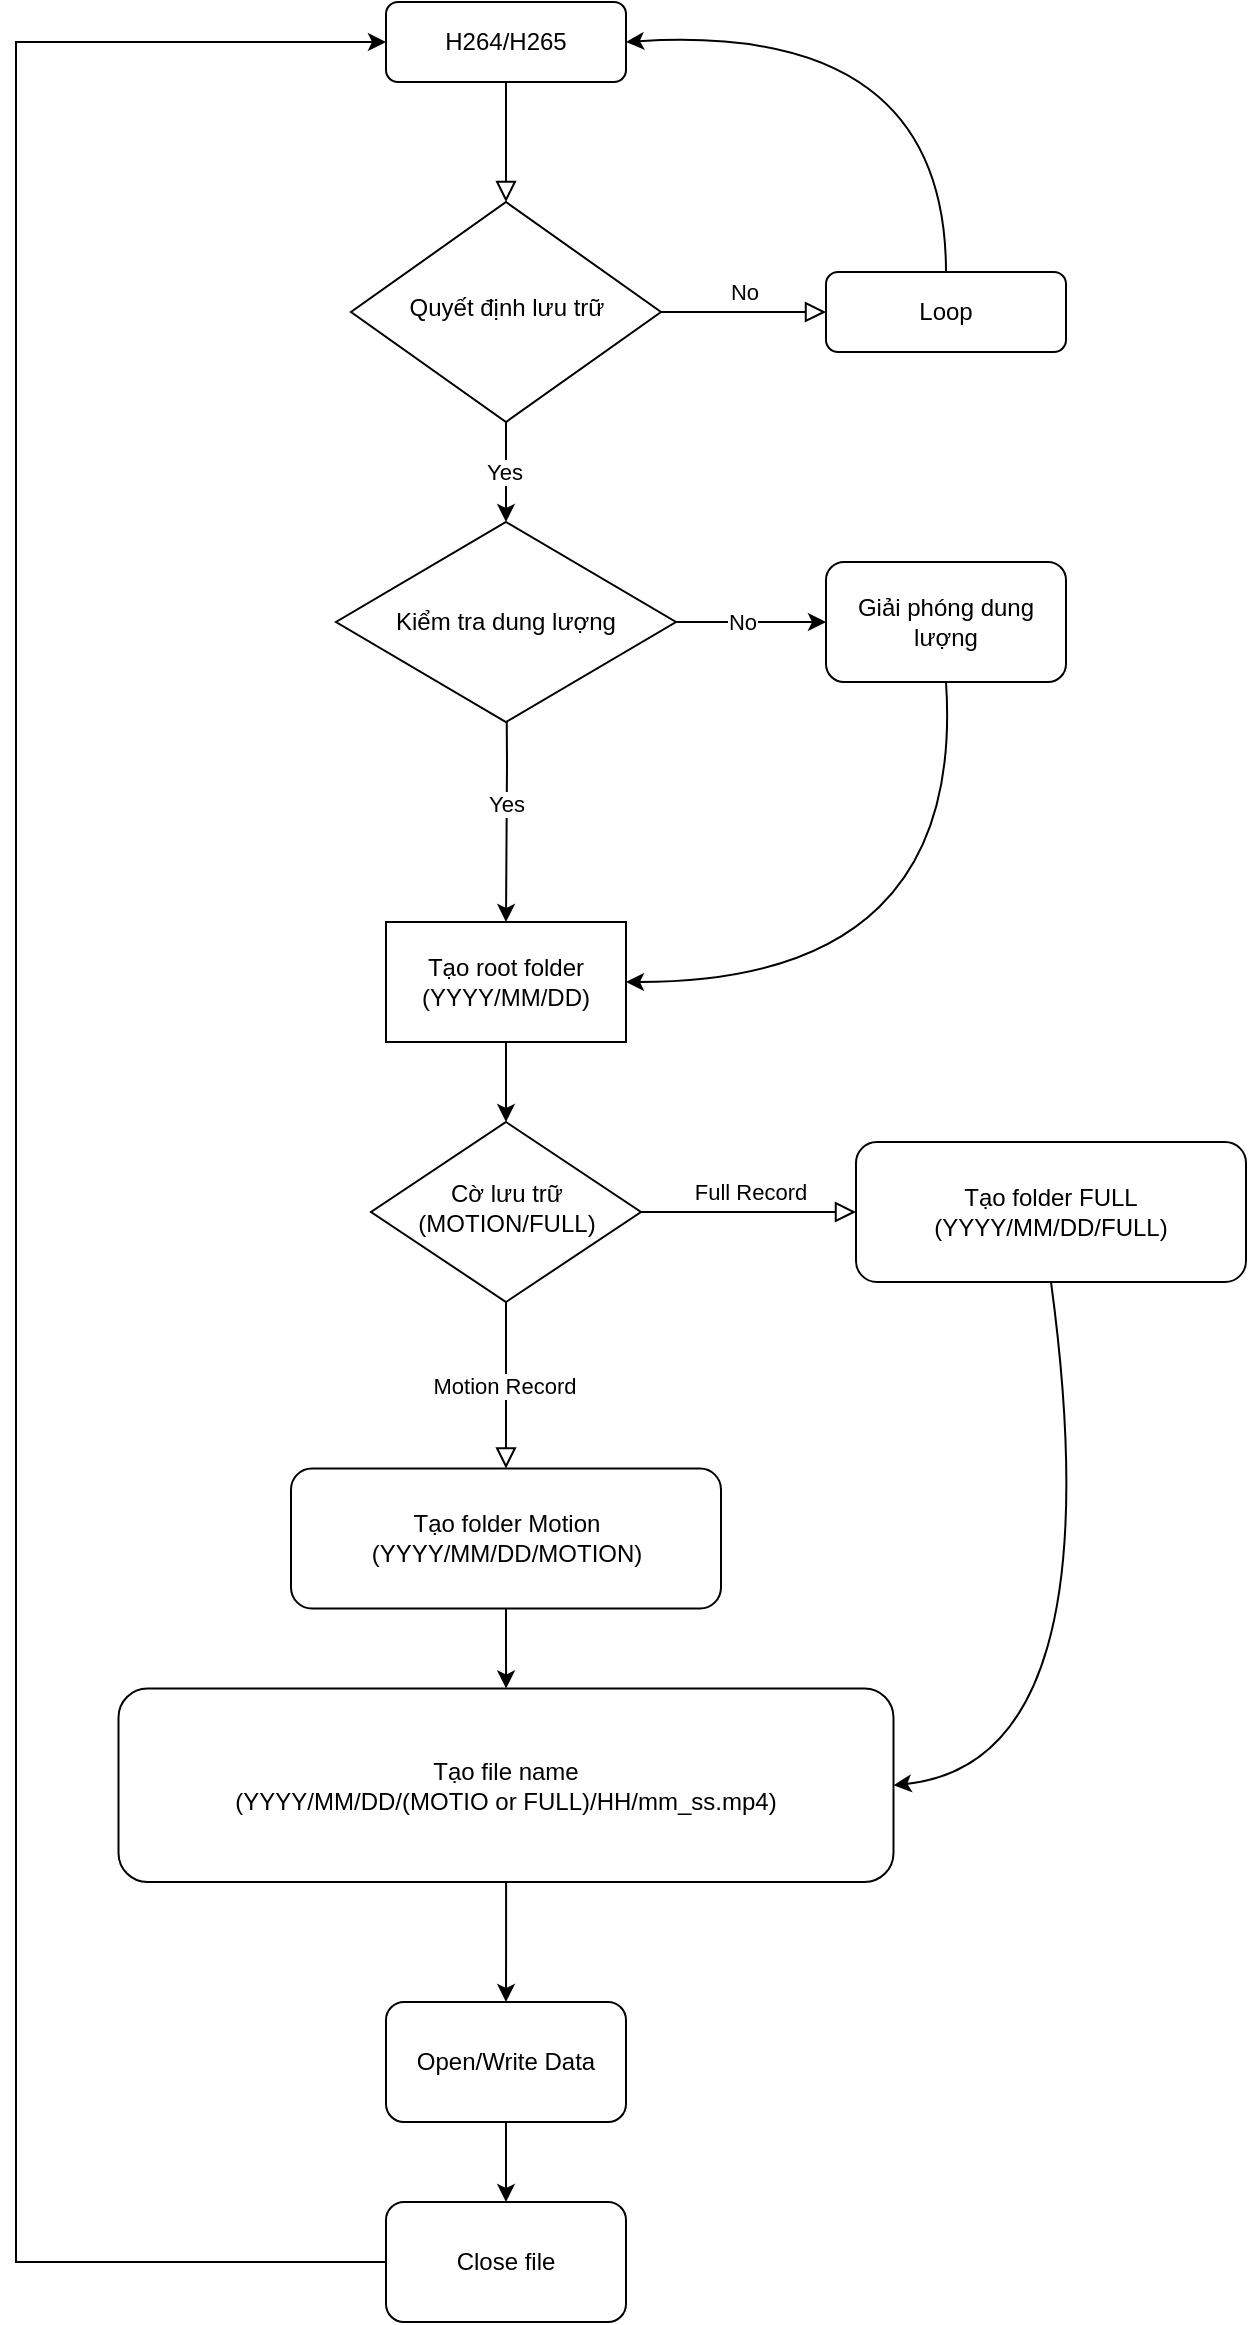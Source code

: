 <mxfile version="22.0.4" type="github">
  <diagram id="C5RBs43oDa-KdzZeNtuy" name="Page-1">
    <mxGraphModel dx="1532" dy="857" grid="1" gridSize="10" guides="1" tooltips="1" connect="1" arrows="1" fold="1" page="1" pageScale="1" pageWidth="1169" pageHeight="1654" math="0" shadow="0">
      <root>
        <mxCell id="WIyWlLk6GJQsqaUBKTNV-0" />
        <mxCell id="WIyWlLk6GJQsqaUBKTNV-1" parent="WIyWlLk6GJQsqaUBKTNV-0" />
        <mxCell id="WIyWlLk6GJQsqaUBKTNV-2" value="" style="rounded=0;html=1;jettySize=auto;orthogonalLoop=1;fontSize=11;endArrow=block;endFill=0;endSize=8;strokeWidth=1;shadow=0;labelBackgroundColor=none;edgeStyle=orthogonalEdgeStyle;" parent="WIyWlLk6GJQsqaUBKTNV-1" source="WIyWlLk6GJQsqaUBKTNV-3" target="WIyWlLk6GJQsqaUBKTNV-6" edge="1">
          <mxGeometry relative="1" as="geometry" />
        </mxCell>
        <mxCell id="WIyWlLk6GJQsqaUBKTNV-3" value="H264/H265" style="rounded=1;whiteSpace=wrap;html=1;fontSize=12;glass=0;strokeWidth=1;shadow=0;" parent="WIyWlLk6GJQsqaUBKTNV-1" vertex="1">
          <mxGeometry x="455" y="130" width="120" height="40" as="geometry" />
        </mxCell>
        <mxCell id="WIyWlLk6GJQsqaUBKTNV-5" value="No" style="edgeStyle=orthogonalEdgeStyle;rounded=0;html=1;jettySize=auto;orthogonalLoop=1;fontSize=11;endArrow=block;endFill=0;endSize=8;strokeWidth=1;shadow=0;labelBackgroundColor=none;" parent="WIyWlLk6GJQsqaUBKTNV-1" source="WIyWlLk6GJQsqaUBKTNV-6" target="WIyWlLk6GJQsqaUBKTNV-7" edge="1">
          <mxGeometry y="10" relative="1" as="geometry">
            <mxPoint as="offset" />
          </mxGeometry>
        </mxCell>
        <mxCell id="h_TKT6JKy_oNdBAGyFGm-25" value="" style="edgeStyle=orthogonalEdgeStyle;rounded=0;orthogonalLoop=1;jettySize=auto;html=1;" edge="1" parent="WIyWlLk6GJQsqaUBKTNV-1" source="WIyWlLk6GJQsqaUBKTNV-6" target="h_TKT6JKy_oNdBAGyFGm-24">
          <mxGeometry relative="1" as="geometry" />
        </mxCell>
        <mxCell id="h_TKT6JKy_oNdBAGyFGm-26" value="Yes&lt;br&gt;" style="edgeLabel;html=1;align=center;verticalAlign=middle;resizable=0;points=[];" vertex="1" connectable="0" parent="h_TKT6JKy_oNdBAGyFGm-25">
          <mxGeometry x="-0.025" y="-1" relative="1" as="geometry">
            <mxPoint as="offset" />
          </mxGeometry>
        </mxCell>
        <mxCell id="WIyWlLk6GJQsqaUBKTNV-6" value="Quyết định lưu trữ" style="rhombus;whiteSpace=wrap;html=1;shadow=0;fontFamily=Helvetica;fontSize=12;align=center;strokeWidth=1;spacing=6;spacingTop=-4;" parent="WIyWlLk6GJQsqaUBKTNV-1" vertex="1">
          <mxGeometry x="437.5" y="230" width="155" height="110" as="geometry" />
        </mxCell>
        <mxCell id="WIyWlLk6GJQsqaUBKTNV-7" value="Loop" style="rounded=1;whiteSpace=wrap;html=1;fontSize=12;glass=0;strokeWidth=1;shadow=0;" parent="WIyWlLk6GJQsqaUBKTNV-1" vertex="1">
          <mxGeometry x="675" y="265" width="120" height="40" as="geometry" />
        </mxCell>
        <mxCell id="h_TKT6JKy_oNdBAGyFGm-1" value="" style="endArrow=classic;html=1;curved=1;entryX=1;entryY=0.5;entryDx=0;entryDy=0;exitX=0.5;exitY=0;exitDx=0;exitDy=0;" edge="1" parent="WIyWlLk6GJQsqaUBKTNV-1" source="WIyWlLk6GJQsqaUBKTNV-7" target="WIyWlLk6GJQsqaUBKTNV-3">
          <mxGeometry width="50" height="50" relative="1" as="geometry">
            <mxPoint x="665" y="240" as="sourcePoint" />
            <mxPoint x="665" y="170" as="targetPoint" />
            <Array as="points">
              <mxPoint x="735" y="140" />
            </Array>
          </mxGeometry>
        </mxCell>
        <mxCell id="h_TKT6JKy_oNdBAGyFGm-6" value="&lt;div style=&quot;text-align: right;&quot;&gt;&lt;br&gt;&lt;/div&gt;" style="rounded=0;html=1;jettySize=auto;orthogonalLoop=1;fontSize=11;endArrow=block;endFill=0;endSize=8;strokeWidth=1;shadow=0;labelBackgroundColor=none;edgeStyle=orthogonalEdgeStyle;exitX=0.5;exitY=1;exitDx=0;exitDy=0;" edge="1" parent="WIyWlLk6GJQsqaUBKTNV-1" source="h_TKT6JKy_oNdBAGyFGm-8" target="h_TKT6JKy_oNdBAGyFGm-9">
          <mxGeometry x="0.333" y="20" relative="1" as="geometry">
            <mxPoint as="offset" />
            <mxPoint x="520" y="790" as="sourcePoint" />
          </mxGeometry>
        </mxCell>
        <mxCell id="h_TKT6JKy_oNdBAGyFGm-16" value="Motion Record&lt;br&gt;" style="edgeLabel;html=1;align=center;verticalAlign=middle;resizable=0;points=[];" vertex="1" connectable="0" parent="h_TKT6JKy_oNdBAGyFGm-6">
          <mxGeometry x="-0.009" y="-1" relative="1" as="geometry">
            <mxPoint as="offset" />
          </mxGeometry>
        </mxCell>
        <mxCell id="h_TKT6JKy_oNdBAGyFGm-7" value="Full Record" style="edgeStyle=orthogonalEdgeStyle;rounded=0;html=1;jettySize=auto;orthogonalLoop=1;fontSize=11;endArrow=block;endFill=0;endSize=8;strokeWidth=1;shadow=0;labelBackgroundColor=none;" edge="1" parent="WIyWlLk6GJQsqaUBKTNV-1" source="h_TKT6JKy_oNdBAGyFGm-8" target="h_TKT6JKy_oNdBAGyFGm-10">
          <mxGeometry y="10" relative="1" as="geometry">
            <mxPoint as="offset" />
          </mxGeometry>
        </mxCell>
        <mxCell id="h_TKT6JKy_oNdBAGyFGm-8" value="Cờ lưu trữ&lt;br&gt;(MOTION/FULL)" style="rhombus;whiteSpace=wrap;html=1;shadow=0;fontFamily=Helvetica;fontSize=12;align=center;strokeWidth=1;spacing=6;spacingTop=-4;" vertex="1" parent="WIyWlLk6GJQsqaUBKTNV-1">
          <mxGeometry x="447.5" y="690" width="135" height="90" as="geometry" />
        </mxCell>
        <mxCell id="h_TKT6JKy_oNdBAGyFGm-35" value="" style="edgeStyle=orthogonalEdgeStyle;rounded=0;orthogonalLoop=1;jettySize=auto;html=1;" edge="1" parent="WIyWlLk6GJQsqaUBKTNV-1" source="h_TKT6JKy_oNdBAGyFGm-9" target="h_TKT6JKy_oNdBAGyFGm-33">
          <mxGeometry relative="1" as="geometry" />
        </mxCell>
        <mxCell id="h_TKT6JKy_oNdBAGyFGm-9" value="Tạo folder Motion&lt;br&gt;(YYYY/MM/DD/MOTION)" style="rounded=1;whiteSpace=wrap;html=1;fontSize=12;glass=0;strokeWidth=1;shadow=0;" vertex="1" parent="WIyWlLk6GJQsqaUBKTNV-1">
          <mxGeometry x="407.5" y="863.25" width="215" height="70" as="geometry" />
        </mxCell>
        <mxCell id="h_TKT6JKy_oNdBAGyFGm-10" value="Tạo folder FULL&lt;br style=&quot;border-color: var(--border-color);&quot;&gt;(YYYY/MM/DD/FULL)" style="rounded=1;whiteSpace=wrap;html=1;fontSize=12;glass=0;strokeWidth=1;shadow=0;" vertex="1" parent="WIyWlLk6GJQsqaUBKTNV-1">
          <mxGeometry x="690" y="700" width="195" height="70" as="geometry" />
        </mxCell>
        <mxCell id="h_TKT6JKy_oNdBAGyFGm-19" value="" style="edgeStyle=orthogonalEdgeStyle;rounded=0;orthogonalLoop=1;jettySize=auto;html=1;" edge="1" parent="WIyWlLk6GJQsqaUBKTNV-1" source="h_TKT6JKy_oNdBAGyFGm-11" target="h_TKT6JKy_oNdBAGyFGm-8">
          <mxGeometry relative="1" as="geometry" />
        </mxCell>
        <mxCell id="h_TKT6JKy_oNdBAGyFGm-11" value="Tạo root folder&lt;br&gt;(YYYY/MM/DD)" style="rounded=0;whiteSpace=wrap;html=1;" vertex="1" parent="WIyWlLk6GJQsqaUBKTNV-1">
          <mxGeometry x="455" y="590" width="120" height="60" as="geometry" />
        </mxCell>
        <mxCell id="h_TKT6JKy_oNdBAGyFGm-23" value="" style="edgeStyle=orthogonalEdgeStyle;rounded=0;orthogonalLoop=1;jettySize=auto;html=1;" edge="1" parent="WIyWlLk6GJQsqaUBKTNV-1" target="h_TKT6JKy_oNdBAGyFGm-11">
          <mxGeometry relative="1" as="geometry">
            <mxPoint x="515" y="430" as="sourcePoint" />
          </mxGeometry>
        </mxCell>
        <mxCell id="h_TKT6JKy_oNdBAGyFGm-27" value="Yes" style="edgeLabel;html=1;align=center;verticalAlign=middle;resizable=0;points=[];" vertex="1" connectable="0" parent="h_TKT6JKy_oNdBAGyFGm-23">
          <mxGeometry x="0.265" relative="1" as="geometry">
            <mxPoint as="offset" />
          </mxGeometry>
        </mxCell>
        <mxCell id="h_TKT6JKy_oNdBAGyFGm-30" value="" style="edgeStyle=orthogonalEdgeStyle;rounded=0;orthogonalLoop=1;jettySize=auto;html=1;" edge="1" parent="WIyWlLk6GJQsqaUBKTNV-1" source="h_TKT6JKy_oNdBAGyFGm-24" target="h_TKT6JKy_oNdBAGyFGm-29">
          <mxGeometry relative="1" as="geometry" />
        </mxCell>
        <mxCell id="h_TKT6JKy_oNdBAGyFGm-31" value="No" style="edgeLabel;html=1;align=center;verticalAlign=middle;resizable=0;points=[];" vertex="1" connectable="0" parent="h_TKT6JKy_oNdBAGyFGm-30">
          <mxGeometry x="-0.12" relative="1" as="geometry">
            <mxPoint as="offset" />
          </mxGeometry>
        </mxCell>
        <mxCell id="h_TKT6JKy_oNdBAGyFGm-24" value="Kiểm tra dung lượng" style="rhombus;whiteSpace=wrap;html=1;" vertex="1" parent="WIyWlLk6GJQsqaUBKTNV-1">
          <mxGeometry x="430" y="390" width="170" height="100" as="geometry" />
        </mxCell>
        <mxCell id="h_TKT6JKy_oNdBAGyFGm-29" value="Giải phóng dung lượng" style="rounded=1;whiteSpace=wrap;html=1;" vertex="1" parent="WIyWlLk6GJQsqaUBKTNV-1">
          <mxGeometry x="675" y="410" width="120" height="60" as="geometry" />
        </mxCell>
        <mxCell id="h_TKT6JKy_oNdBAGyFGm-32" value="" style="endArrow=classic;html=1;exitX=0.5;exitY=1;exitDx=0;exitDy=0;entryX=1;entryY=0.5;entryDx=0;entryDy=0;curved=1;" edge="1" parent="WIyWlLk6GJQsqaUBKTNV-1" source="h_TKT6JKy_oNdBAGyFGm-29" target="h_TKT6JKy_oNdBAGyFGm-11">
          <mxGeometry width="50" height="50" relative="1" as="geometry">
            <mxPoint x="685" y="750" as="sourcePoint" />
            <mxPoint x="735" y="700" as="targetPoint" />
            <Array as="points">
              <mxPoint x="745" y="620" />
            </Array>
          </mxGeometry>
        </mxCell>
        <mxCell id="h_TKT6JKy_oNdBAGyFGm-39" value="" style="edgeStyle=orthogonalEdgeStyle;rounded=0;orthogonalLoop=1;jettySize=auto;html=1;" edge="1" parent="WIyWlLk6GJQsqaUBKTNV-1" source="h_TKT6JKy_oNdBAGyFGm-33" target="h_TKT6JKy_oNdBAGyFGm-38">
          <mxGeometry relative="1" as="geometry" />
        </mxCell>
        <mxCell id="h_TKT6JKy_oNdBAGyFGm-33" value="Tạo file name&lt;br&gt;(YYYY/MM/DD/(MOTIO or FULL)/HH/mm_ss.mp4)" style="rounded=1;whiteSpace=wrap;html=1;" vertex="1" parent="WIyWlLk6GJQsqaUBKTNV-1">
          <mxGeometry x="321.25" y="973.25" width="387.5" height="96.75" as="geometry" />
        </mxCell>
        <mxCell id="h_TKT6JKy_oNdBAGyFGm-36" value="" style="endArrow=classic;html=1;exitX=0.5;exitY=1;exitDx=0;exitDy=0;entryX=1;entryY=0.5;entryDx=0;entryDy=0;curved=1;" edge="1" parent="WIyWlLk6GJQsqaUBKTNV-1" source="h_TKT6JKy_oNdBAGyFGm-10" target="h_TKT6JKy_oNdBAGyFGm-33">
          <mxGeometry width="50" height="50" relative="1" as="geometry">
            <mxPoint x="778.81" y="810" as="sourcePoint" />
            <mxPoint x="440" y="843.25" as="targetPoint" />
            <Array as="points">
              <mxPoint x="820" y="1010" />
            </Array>
          </mxGeometry>
        </mxCell>
        <mxCell id="h_TKT6JKy_oNdBAGyFGm-41" value="" style="edgeStyle=orthogonalEdgeStyle;rounded=0;orthogonalLoop=1;jettySize=auto;html=1;" edge="1" parent="WIyWlLk6GJQsqaUBKTNV-1" source="h_TKT6JKy_oNdBAGyFGm-38" target="h_TKT6JKy_oNdBAGyFGm-40">
          <mxGeometry relative="1" as="geometry" />
        </mxCell>
        <mxCell id="h_TKT6JKy_oNdBAGyFGm-38" value="Open/Write Data" style="rounded=1;whiteSpace=wrap;html=1;" vertex="1" parent="WIyWlLk6GJQsqaUBKTNV-1">
          <mxGeometry x="455" y="1130" width="120" height="60" as="geometry" />
        </mxCell>
        <mxCell id="h_TKT6JKy_oNdBAGyFGm-44" value="" style="edgeStyle=orthogonalEdgeStyle;orthogonalLoop=1;jettySize=auto;html=1;exitX=0;exitY=0.5;exitDx=0;exitDy=0;rounded=0;entryX=0;entryY=0.5;entryDx=0;entryDy=0;" edge="1" parent="WIyWlLk6GJQsqaUBKTNV-1" source="h_TKT6JKy_oNdBAGyFGm-40" target="WIyWlLk6GJQsqaUBKTNV-3">
          <mxGeometry relative="1" as="geometry">
            <mxPoint x="555" y="1330" as="sourcePoint" />
            <mxPoint x="400" y="150" as="targetPoint" />
            <Array as="points">
              <mxPoint x="270" y="1260" />
              <mxPoint x="270" y="150" />
            </Array>
          </mxGeometry>
        </mxCell>
        <mxCell id="h_TKT6JKy_oNdBAGyFGm-40" value="Close file" style="rounded=1;whiteSpace=wrap;html=1;" vertex="1" parent="WIyWlLk6GJQsqaUBKTNV-1">
          <mxGeometry x="455" y="1230" width="120" height="60" as="geometry" />
        </mxCell>
      </root>
    </mxGraphModel>
  </diagram>
</mxfile>
